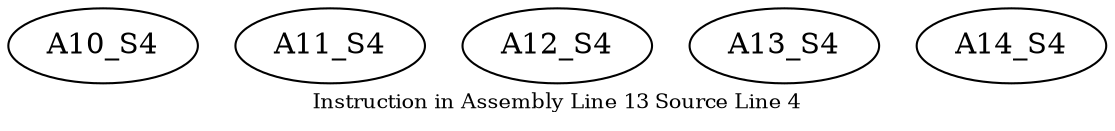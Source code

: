 digraph{
	node [ ]
	edge [ ]
	A10_S4 [ ]
	A11_S4 [ ]
	A12_S4 [ ]
	A13_S4 [ ]
	A14_S4 [ ]
	label = "Instruction in Assembly Line 13 Source Line 4"
	fontsize = "10"
}